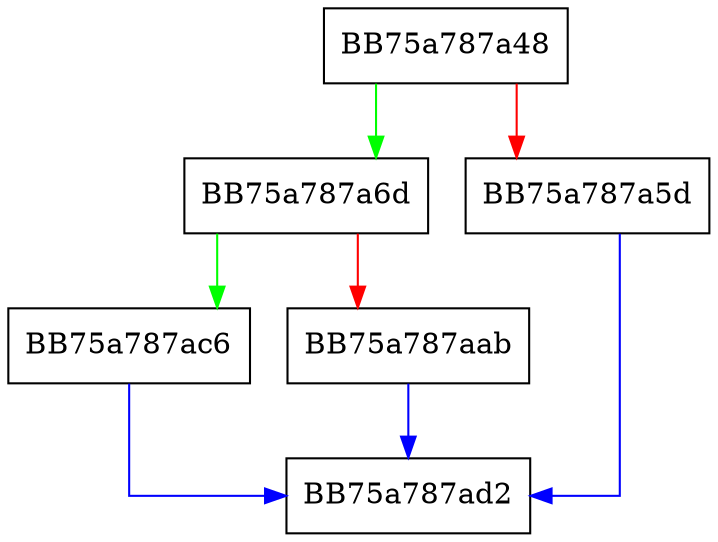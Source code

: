 digraph getMemberAccess {
  node [shape="box"];
  graph [splines=ortho];
  BB75a787a48 -> BB75a787a6d [color="green"];
  BB75a787a48 -> BB75a787a5d [color="red"];
  BB75a787a5d -> BB75a787ad2 [color="blue"];
  BB75a787a6d -> BB75a787ac6 [color="green"];
  BB75a787a6d -> BB75a787aab [color="red"];
  BB75a787aab -> BB75a787ad2 [color="blue"];
  BB75a787ac6 -> BB75a787ad2 [color="blue"];
}